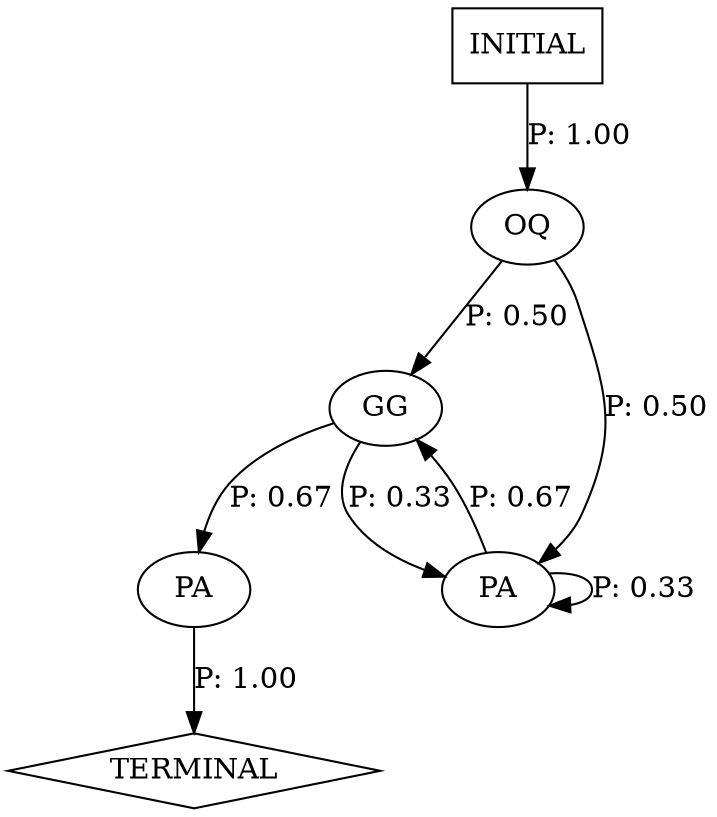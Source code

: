 digraph G {
  0 [label="GG"];
  1 [label="OQ"];
  2 [label="PA"];
  3 [label="PA"];
  4 [label="TERMINAL",shape=diamond];
  5 [label="INITIAL",shape=box];
0->3 [label="P: 0.33"];
0->2 [label="P: 0.67"];
1->0 [label="P: 0.50"];
1->3 [label="P: 0.50"];
2->4 [label="P: 1.00"];
3->0 [label="P: 0.67"];
3->3 [label="P: 0.33"];
5->1 [label="P: 1.00"];
}
